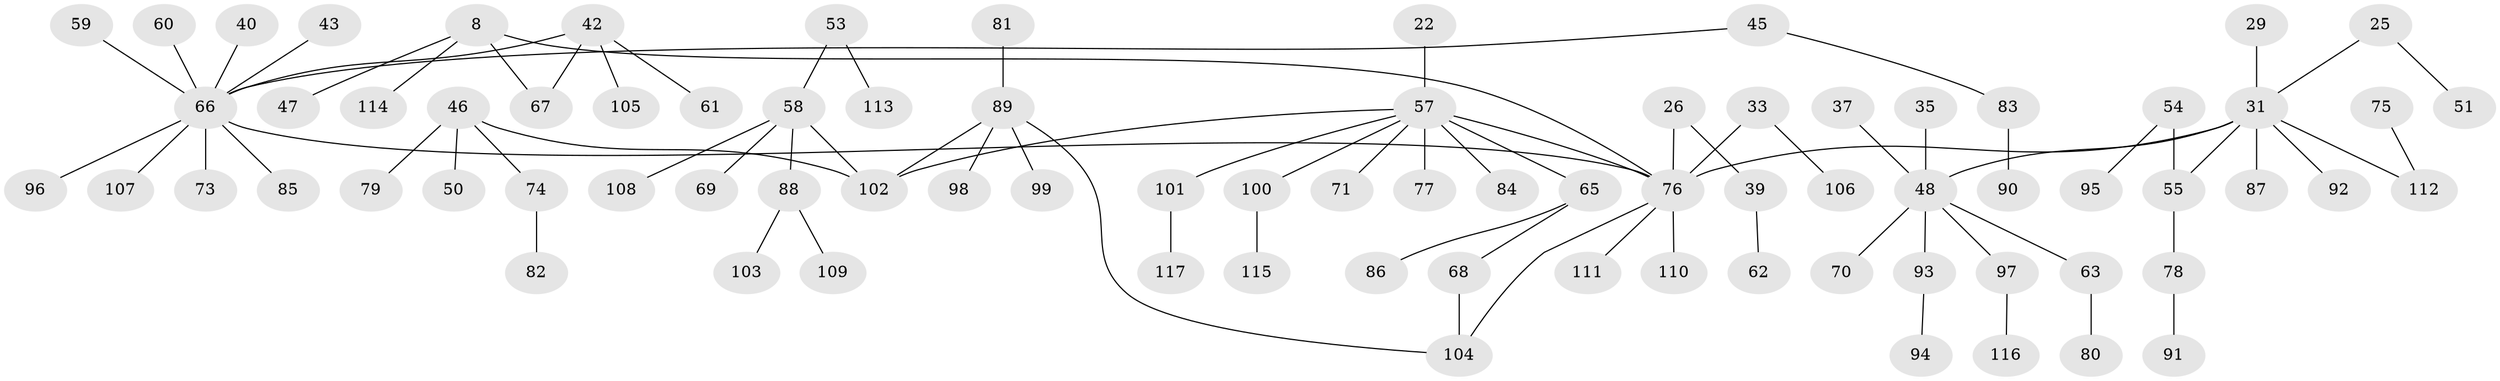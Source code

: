 // original degree distribution, {6: 0.017094017094017096, 3: 0.13675213675213677, 5: 0.05128205128205128, 2: 0.23931623931623933, 4: 0.07692307692307693, 1: 0.4700854700854701, 7: 0.008547008547008548}
// Generated by graph-tools (version 1.1) at 2025/46/03/04/25 21:46:05]
// undirected, 81 vertices, 83 edges
graph export_dot {
graph [start="1"]
  node [color=gray90,style=filled];
  8;
  22;
  25;
  26;
  29;
  31 [super="+14+24"];
  33;
  35;
  37;
  39;
  40;
  42;
  43;
  45;
  46;
  47;
  48 [super="+13+20"];
  50;
  51;
  53;
  54;
  55 [super="+44+34"];
  57 [super="+28+11+5+49"];
  58 [super="+30"];
  59;
  60;
  61;
  62;
  63;
  65 [super="+64"];
  66 [super="+36+41"];
  67;
  68;
  69;
  70;
  71;
  73;
  74;
  75;
  76 [super="+32+56"];
  77;
  78;
  79;
  80;
  81;
  82;
  83;
  84;
  85;
  86;
  87;
  88;
  89 [super="+52"];
  90;
  91;
  92;
  93;
  94;
  95;
  96;
  97;
  98;
  99;
  100;
  101 [super="+72"];
  102 [super="+19"];
  103;
  104;
  105;
  106;
  107;
  108;
  109;
  110;
  111;
  112 [super="+38"];
  113;
  114;
  115;
  116;
  117;
  8 -- 47;
  8 -- 67;
  8 -- 114;
  8 -- 76;
  22 -- 57;
  25 -- 51;
  25 -- 31;
  26 -- 39;
  26 -- 76;
  29 -- 31;
  31 -- 48 [weight=2];
  31 -- 87;
  31 -- 92;
  31 -- 76;
  31 -- 55;
  31 -- 112;
  33 -- 106;
  33 -- 76;
  35 -- 48;
  37 -- 48;
  39 -- 62;
  40 -- 66;
  42 -- 61;
  42 -- 105;
  42 -- 67;
  42 -- 66;
  43 -- 66;
  45 -- 83;
  45 -- 66;
  46 -- 50;
  46 -- 74;
  46 -- 79;
  46 -- 102;
  48 -- 70;
  48 -- 97;
  48 -- 93;
  48 -- 63;
  53 -- 113;
  53 -- 58;
  54 -- 55 [weight=2];
  54 -- 95;
  55 -- 78;
  57 -- 71;
  57 -- 84;
  57 -- 77;
  57 -- 101;
  57 -- 76 [weight=2];
  57 -- 65;
  57 -- 100;
  57 -- 102;
  58 -- 69;
  58 -- 102;
  58 -- 88;
  58 -- 108;
  59 -- 66;
  60 -- 66;
  63 -- 80;
  65 -- 68;
  65 -- 86;
  66 -- 73;
  66 -- 85;
  66 -- 107;
  66 -- 76;
  66 -- 96;
  68 -- 104;
  74 -- 82;
  75 -- 112;
  76 -- 104;
  76 -- 110;
  76 -- 111;
  78 -- 91;
  81 -- 89;
  83 -- 90;
  88 -- 103;
  88 -- 109;
  89 -- 98;
  89 -- 104;
  89 -- 99;
  89 -- 102;
  93 -- 94;
  97 -- 116;
  100 -- 115;
  101 -- 117;
}
